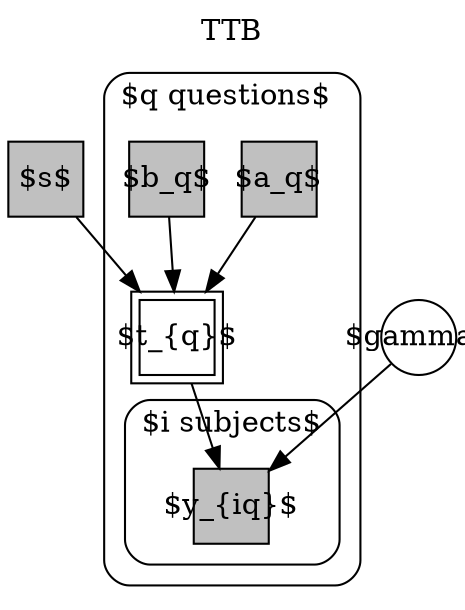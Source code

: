 digraph G {rankdir=TB; compound=true; newrank=true; labelloc="t";           label="TTB";           /* general properties*/           node [margin=0, fixedsize=true, shape=plaintext,                 height=0.5, width=0.5, lblstyle="font=\small"];           /* links */           s -> tq;           aq -> tq;           bq -> tq;           tq -> yiq;           gamma -> yiq;           subgraph cluster0 {               margin = 10; labeljust=l; lblstyle="font=\small";               style = rounded;               label = "$q questions$";               tq;               aq;               bq;               subgraph cluster1 {                   margin = 10; labeljust=l; lblstyle="font=\small";                   style = rounded;                   label = "$i subjects$";                   yiq;               }           }           /* nodes */           s [label = "$s$", fillcolor = gray, style = filled, shape = square];           aq [label = "$a_q$", fillcolor = gray, style = filled, shape = square];           bq [label = "$b_q$", fillcolor = gray, style = filled, shape = square];           tq [label = "$t_{q}$", shape = square, peripheries = 2];           yiq [label = "$y_{iq}$", fillcolor = gray, style = filled, shape = square];           gamma [label = "$gamma$", shape = circle];           }
